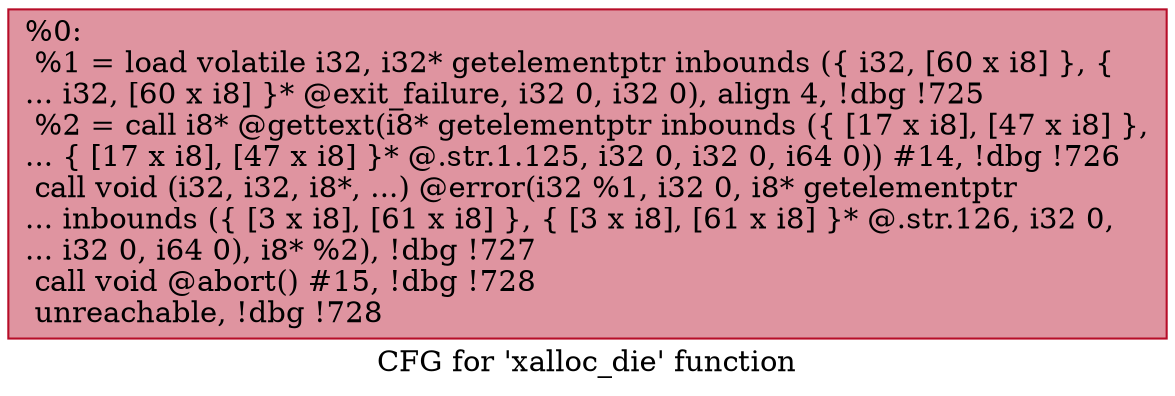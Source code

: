 digraph "CFG for 'xalloc_die' function" {
	label="CFG for 'xalloc_die' function";

	Node0x555ee506c4f0 [shape=record,color="#b70d28ff", style=filled, fillcolor="#b70d2870",label="{%0:\l  %1 = load volatile i32, i32* getelementptr inbounds (\{ i32, [60 x i8] \}, \{\l... i32, [60 x i8] \}* @exit_failure, i32 0, i32 0), align 4, !dbg !725\l  %2 = call i8* @gettext(i8* getelementptr inbounds (\{ [17 x i8], [47 x i8] \},\l... \{ [17 x i8], [47 x i8] \}* @.str.1.125, i32 0, i32 0, i64 0)) #14, !dbg !726\l  call void (i32, i32, i8*, ...) @error(i32 %1, i32 0, i8* getelementptr\l... inbounds (\{ [3 x i8], [61 x i8] \}, \{ [3 x i8], [61 x i8] \}* @.str.126, i32 0,\l... i32 0, i64 0), i8* %2), !dbg !727\l  call void @abort() #15, !dbg !728\l  unreachable, !dbg !728\l}"];
}
